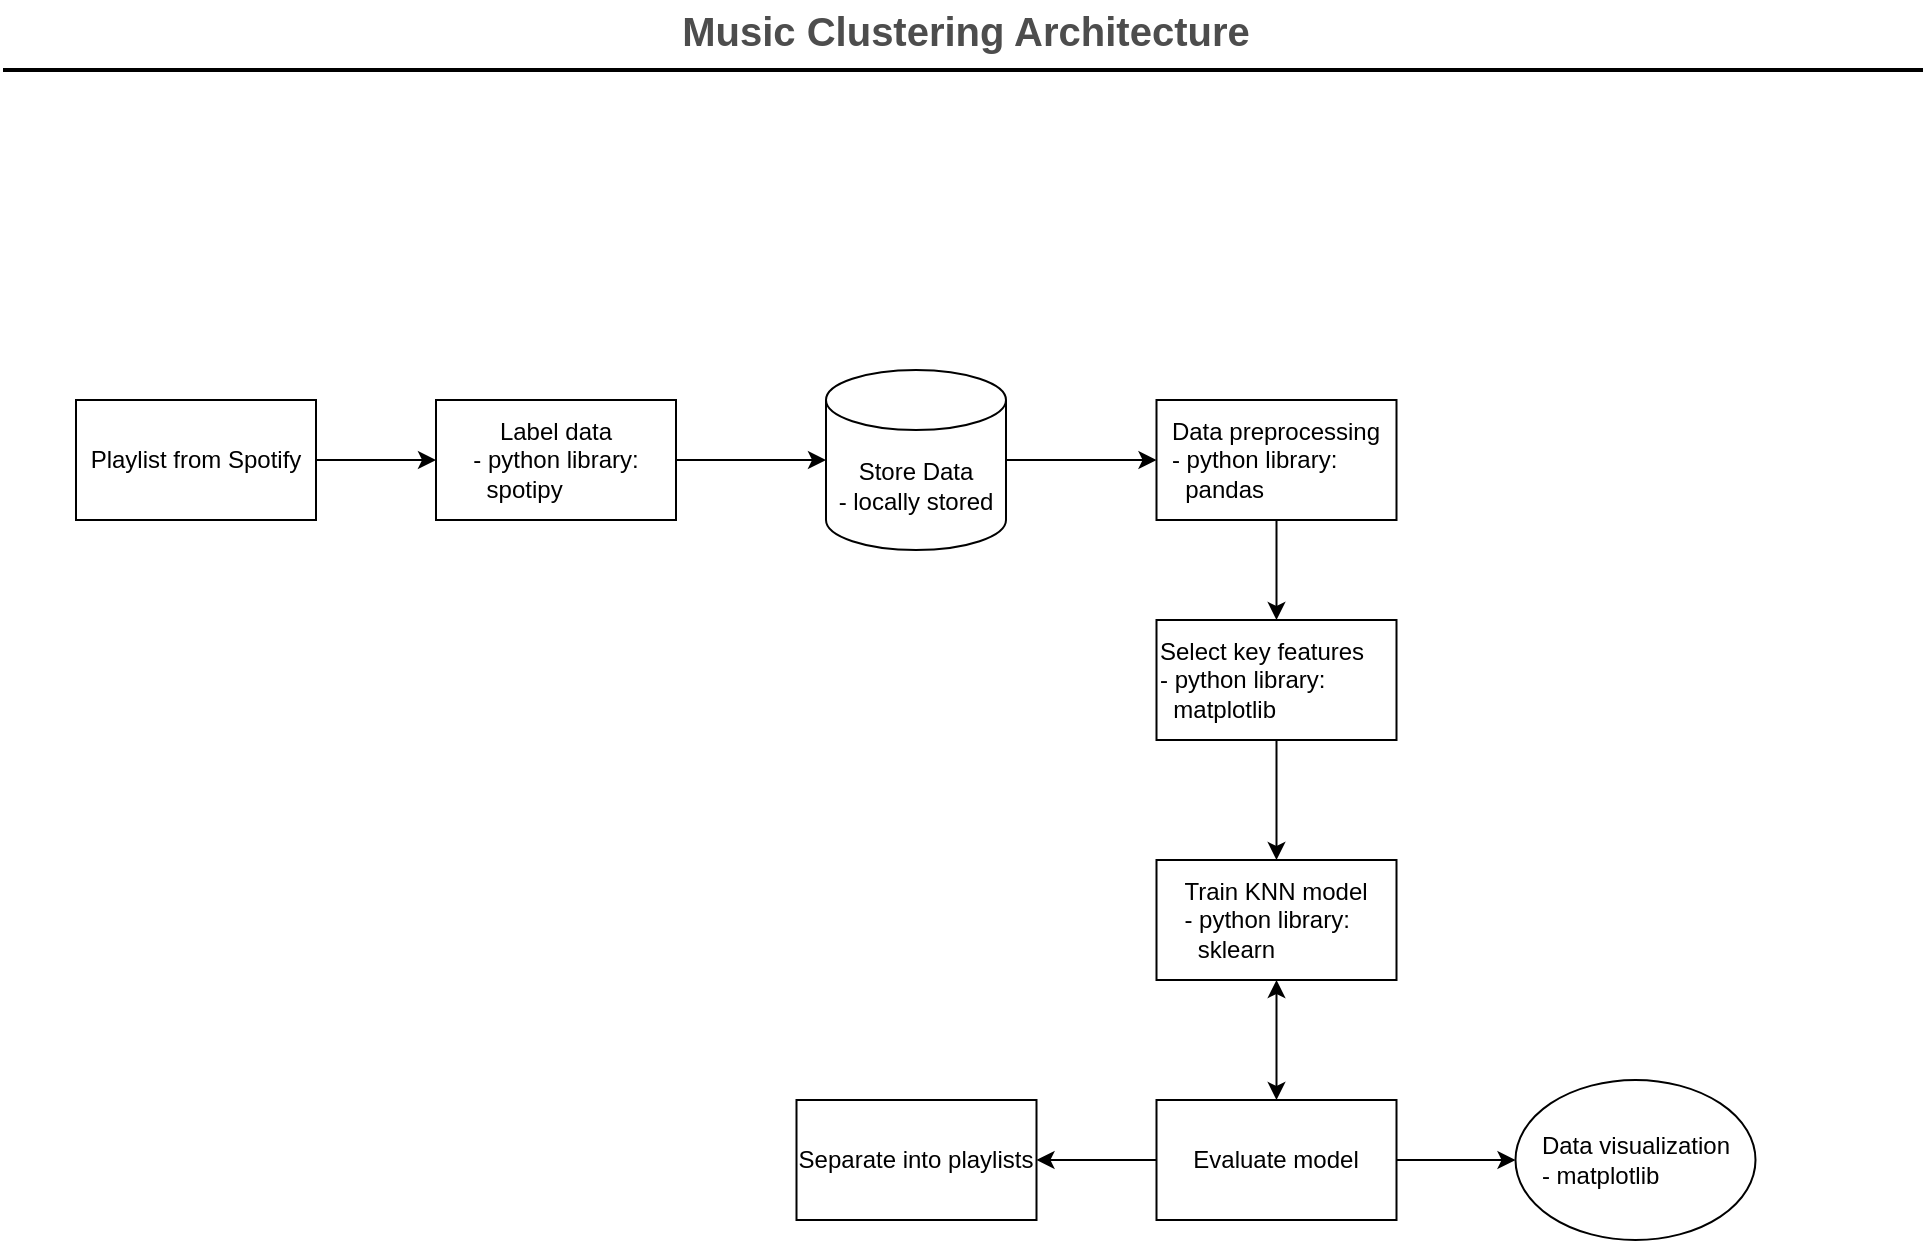 <mxfile version="15.5.4" type="github">
  <diagram id="C2fSY1v2SiZeoUbDoYyL" name="Page-1">
    <mxGraphModel dx="2062" dy="1122" grid="1" gridSize="10" guides="1" tooltips="1" connect="1" arrows="1" fold="1" page="1" pageScale="1" pageWidth="1169" pageHeight="827" math="0" shadow="0">
      <root>
        <mxCell id="0" />
        <mxCell id="1" parent="0" />
        <mxCell id="3ne1QswCM8ZiEu4GHsYG-31" value="Music Clustering Architecture" style="text;html=1;strokeColor=none;fillColor=none;align=center;verticalAlign=middle;whiteSpace=wrap;rounded=0;fontStyle=1;fontSize=20;fontColor=#4D4D4D;" parent="1" vertex="1">
          <mxGeometry x="189.5" y="50" width="790" height="30" as="geometry" />
        </mxCell>
        <mxCell id="3ne1QswCM8ZiEu4GHsYG-32" value="" style="line;strokeWidth=2;html=1;fontSize=20;fontColor=#4D4D4D;" parent="1" vertex="1">
          <mxGeometry x="103.5" y="80" width="960" height="10" as="geometry" />
        </mxCell>
        <mxCell id="PyPyBVz37VsoSbRf0Db0-1" value="Playlist from Spotify" style="rounded=0;whiteSpace=wrap;html=1;" parent="1" vertex="1">
          <mxGeometry x="140" y="250" width="120" height="60" as="geometry" />
        </mxCell>
        <mxCell id="PyPyBVz37VsoSbRf0Db0-4" value="&lt;div style=&quot;text-align: center&quot;&gt;&lt;span style=&quot;text-align: left&quot;&gt;Label data&lt;/span&gt;&lt;/div&gt;&lt;div style=&quot;text-align: left&quot;&gt;&lt;span&gt;- python library:&lt;/span&gt;&lt;/div&gt;&lt;div style=&quot;text-align: left&quot;&gt;&lt;span&gt;&amp;nbsp; spotipy&lt;/span&gt;&lt;/div&gt;" style="rounded=0;whiteSpace=wrap;html=1;" parent="1" vertex="1">
          <mxGeometry x="320" y="250" width="120" height="60" as="geometry" />
        </mxCell>
        <mxCell id="PyPyBVz37VsoSbRf0Db0-6" value="Select key features&lt;br&gt;&lt;div&gt;- python library:&lt;/div&gt;&lt;div&gt;&amp;nbsp; matplotlib&lt;/div&gt;" style="rounded=0;whiteSpace=wrap;html=1;align=left;" parent="1" vertex="1">
          <mxGeometry x="680.25" y="360" width="120" height="60" as="geometry" />
        </mxCell>
        <mxCell id="_f1MKiaOYQI1P3GKJWdN-3" value="&lt;div&gt;&lt;span&gt;Train KNN model&lt;/span&gt;&lt;/div&gt;&lt;div style=&quot;text-align: left&quot;&gt;&lt;div&gt;- python library:&lt;/div&gt;&lt;div&gt;&amp;nbsp; sklearn&lt;/div&gt;&lt;/div&gt;" style="rounded=0;whiteSpace=wrap;html=1;align=center;" vertex="1" parent="1">
          <mxGeometry x="680.25" y="480" width="120" height="60" as="geometry" />
        </mxCell>
        <mxCell id="_f1MKiaOYQI1P3GKJWdN-4" value="" style="endArrow=classic;html=1;rounded=0;exitX=1;exitY=0.5;exitDx=0;exitDy=0;entryX=0;entryY=0.5;entryDx=0;entryDy=0;entryPerimeter=0;" edge="1" parent="1" source="PyPyBVz37VsoSbRf0Db0-4" target="_f1MKiaOYQI1P3GKJWdN-33">
          <mxGeometry width="50" height="50" relative="1" as="geometry">
            <mxPoint x="560" y="670" as="sourcePoint" />
            <mxPoint x="500" y="280" as="targetPoint" />
          </mxGeometry>
        </mxCell>
        <mxCell id="_f1MKiaOYQI1P3GKJWdN-8" value="Evaluate model" style="rounded=0;whiteSpace=wrap;html=1;align=center;" vertex="1" parent="1">
          <mxGeometry x="680.25" y="600" width="120" height="60" as="geometry" />
        </mxCell>
        <mxCell id="_f1MKiaOYQI1P3GKJWdN-12" value="Separate into playlists" style="rounded=0;whiteSpace=wrap;html=1;align=center;" vertex="1" parent="1">
          <mxGeometry x="500.25" y="600" width="120" height="60" as="geometry" />
        </mxCell>
        <mxCell id="_f1MKiaOYQI1P3GKJWdN-16" value="" style="endArrow=classic;html=1;rounded=0;exitX=1;exitY=0.5;exitDx=0;exitDy=0;entryX=0;entryY=0.5;entryDx=0;entryDy=0;" edge="1" parent="1" source="PyPyBVz37VsoSbRf0Db0-1" target="PyPyBVz37VsoSbRf0Db0-4">
          <mxGeometry width="50" height="50" relative="1" as="geometry">
            <mxPoint x="560" y="540" as="sourcePoint" />
            <mxPoint x="610" y="490" as="targetPoint" />
          </mxGeometry>
        </mxCell>
        <mxCell id="_f1MKiaOYQI1P3GKJWdN-26" value="" style="endArrow=classic;html=1;rounded=0;exitX=0.5;exitY=1;exitDx=0;exitDy=0;" edge="1" parent="1" source="PyPyBVz37VsoSbRf0Db0-6" target="_f1MKiaOYQI1P3GKJWdN-3">
          <mxGeometry width="50" height="50" relative="1" as="geometry">
            <mxPoint x="570.25" y="670" as="sourcePoint" />
            <mxPoint x="620.25" y="620" as="targetPoint" />
          </mxGeometry>
        </mxCell>
        <mxCell id="_f1MKiaOYQI1P3GKJWdN-28" value="" style="endArrow=classic;html=1;rounded=0;entryX=1;entryY=0.5;entryDx=0;entryDy=0;exitX=0;exitY=0.5;exitDx=0;exitDy=0;" edge="1" parent="1" source="_f1MKiaOYQI1P3GKJWdN-8" target="_f1MKiaOYQI1P3GKJWdN-12">
          <mxGeometry width="50" height="50" relative="1" as="geometry">
            <mxPoint x="590.25" y="690" as="sourcePoint" />
            <mxPoint x="640.25" y="640" as="targetPoint" />
          </mxGeometry>
        </mxCell>
        <mxCell id="_f1MKiaOYQI1P3GKJWdN-29" value="" style="endArrow=classic;html=1;rounded=0;exitX=1;exitY=0.5;exitDx=0;exitDy=0;entryX=0;entryY=0.5;entryDx=0;entryDy=0;" edge="1" parent="1" source="_f1MKiaOYQI1P3GKJWdN-8" target="_f1MKiaOYQI1P3GKJWdN-32">
          <mxGeometry width="50" height="50" relative="1" as="geometry">
            <mxPoint x="600.25" y="700" as="sourcePoint" />
            <mxPoint x="859.75" y="630" as="targetPoint" />
          </mxGeometry>
        </mxCell>
        <mxCell id="_f1MKiaOYQI1P3GKJWdN-31" value="" style="endArrow=classic;startArrow=classic;html=1;rounded=0;exitX=0.5;exitY=0;exitDx=0;exitDy=0;entryX=0.5;entryY=1;entryDx=0;entryDy=0;" edge="1" parent="1" source="_f1MKiaOYQI1P3GKJWdN-8" target="_f1MKiaOYQI1P3GKJWdN-3">
          <mxGeometry width="50" height="50" relative="1" as="geometry">
            <mxPoint x="560" y="580" as="sourcePoint" />
            <mxPoint x="610" y="530" as="targetPoint" />
          </mxGeometry>
        </mxCell>
        <mxCell id="_f1MKiaOYQI1P3GKJWdN-32" value="Data visualization&lt;br&gt;&lt;div style=&quot;text-align: left&quot;&gt;- matplotlib&lt;/div&gt;" style="ellipse;whiteSpace=wrap;html=1;align=center;" vertex="1" parent="1">
          <mxGeometry x="859.75" y="590" width="120" height="80" as="geometry" />
        </mxCell>
        <mxCell id="_f1MKiaOYQI1P3GKJWdN-33" value="&lt;div&gt;&lt;span&gt;Store Data&lt;/span&gt;&lt;/div&gt;&lt;div style=&quot;text-align: left&quot;&gt;&lt;span&gt;- locally stored&lt;/span&gt;&lt;/div&gt;" style="shape=cylinder3;whiteSpace=wrap;html=1;boundedLbl=1;backgroundOutline=1;size=15;align=center;" vertex="1" parent="1">
          <mxGeometry x="515" y="235" width="90" height="90" as="geometry" />
        </mxCell>
        <mxCell id="_f1MKiaOYQI1P3GKJWdN-36" value="&lt;div&gt;&lt;span&gt;Data preprocessing&lt;/span&gt;&lt;/div&gt;&lt;div style=&quot;text-align: left&quot;&gt;&lt;div&gt;- python library:&lt;/div&gt;&lt;div&gt;&amp;nbsp; pandas&lt;/div&gt;&lt;/div&gt;" style="rounded=0;whiteSpace=wrap;html=1;align=center;" vertex="1" parent="1">
          <mxGeometry x="680.25" y="250" width="120" height="60" as="geometry" />
        </mxCell>
        <mxCell id="_f1MKiaOYQI1P3GKJWdN-37" value="" style="endArrow=classic;html=1;rounded=0;exitX=1;exitY=0.5;exitDx=0;exitDy=0;exitPerimeter=0;entryX=0;entryY=0.5;entryDx=0;entryDy=0;" edge="1" parent="1" source="_f1MKiaOYQI1P3GKJWdN-33" target="_f1MKiaOYQI1P3GKJWdN-36">
          <mxGeometry width="50" height="50" relative="1" as="geometry">
            <mxPoint x="560" y="580" as="sourcePoint" />
            <mxPoint x="610" y="530" as="targetPoint" />
          </mxGeometry>
        </mxCell>
        <mxCell id="_f1MKiaOYQI1P3GKJWdN-38" value="" style="endArrow=classic;html=1;rounded=0;exitX=0.5;exitY=1;exitDx=0;exitDy=0;entryX=0.5;entryY=0;entryDx=0;entryDy=0;" edge="1" parent="1" source="_f1MKiaOYQI1P3GKJWdN-36" target="PyPyBVz37VsoSbRf0Db0-6">
          <mxGeometry width="50" height="50" relative="1" as="geometry">
            <mxPoint x="610" y="630" as="sourcePoint" />
            <mxPoint x="660" y="580" as="targetPoint" />
          </mxGeometry>
        </mxCell>
      </root>
    </mxGraphModel>
  </diagram>
</mxfile>
